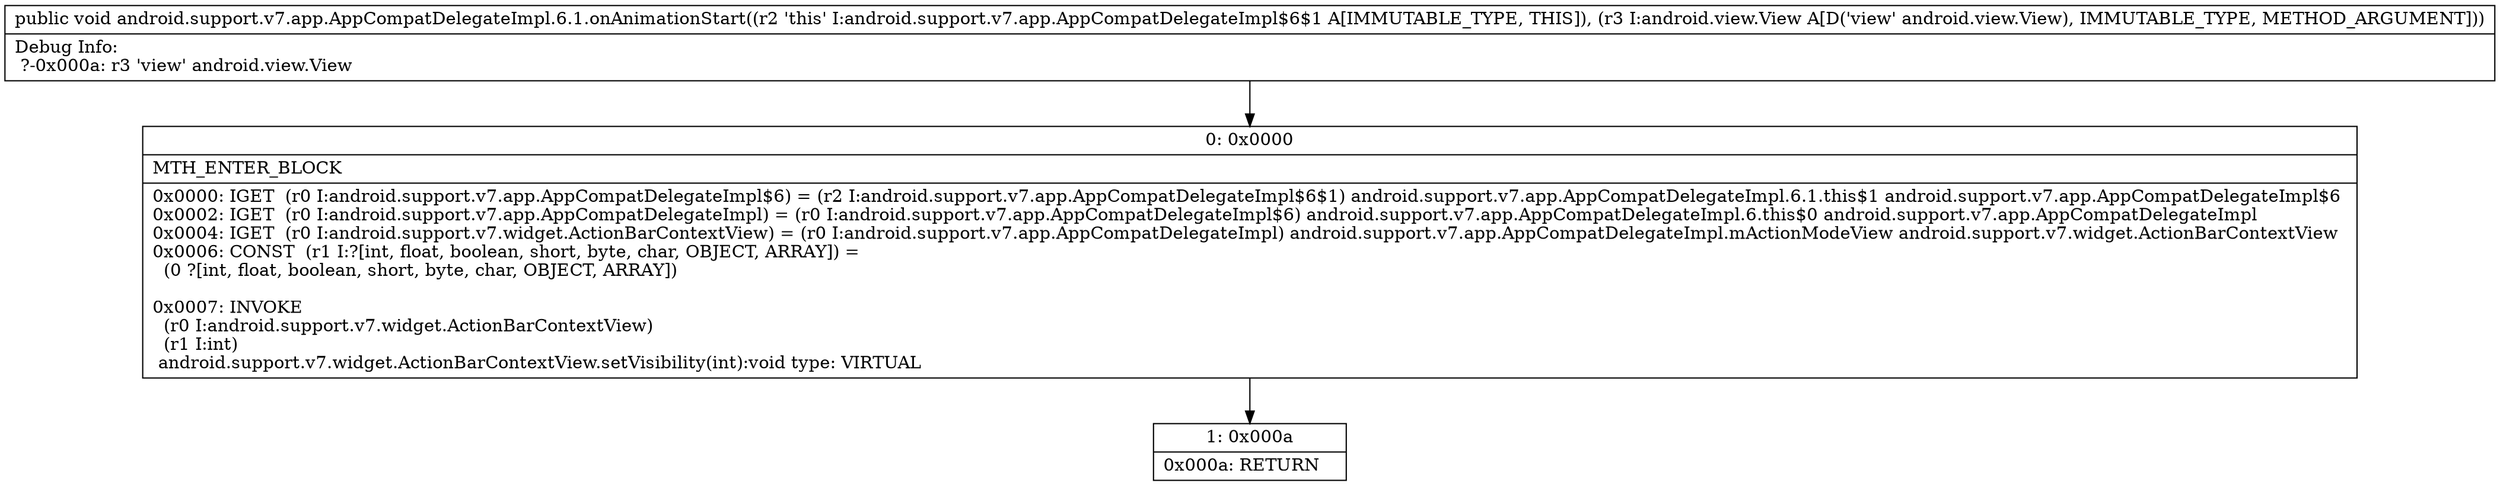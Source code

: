 digraph "CFG forandroid.support.v7.app.AppCompatDelegateImpl.6.1.onAnimationStart(Landroid\/view\/View;)V" {
Node_0 [shape=record,label="{0\:\ 0x0000|MTH_ENTER_BLOCK\l|0x0000: IGET  (r0 I:android.support.v7.app.AppCompatDelegateImpl$6) = (r2 I:android.support.v7.app.AppCompatDelegateImpl$6$1) android.support.v7.app.AppCompatDelegateImpl.6.1.this$1 android.support.v7.app.AppCompatDelegateImpl$6 \l0x0002: IGET  (r0 I:android.support.v7.app.AppCompatDelegateImpl) = (r0 I:android.support.v7.app.AppCompatDelegateImpl$6) android.support.v7.app.AppCompatDelegateImpl.6.this$0 android.support.v7.app.AppCompatDelegateImpl \l0x0004: IGET  (r0 I:android.support.v7.widget.ActionBarContextView) = (r0 I:android.support.v7.app.AppCompatDelegateImpl) android.support.v7.app.AppCompatDelegateImpl.mActionModeView android.support.v7.widget.ActionBarContextView \l0x0006: CONST  (r1 I:?[int, float, boolean, short, byte, char, OBJECT, ARRAY]) = \l  (0 ?[int, float, boolean, short, byte, char, OBJECT, ARRAY])\l \l0x0007: INVOKE  \l  (r0 I:android.support.v7.widget.ActionBarContextView)\l  (r1 I:int)\l android.support.v7.widget.ActionBarContextView.setVisibility(int):void type: VIRTUAL \l}"];
Node_1 [shape=record,label="{1\:\ 0x000a|0x000a: RETURN   \l}"];
MethodNode[shape=record,label="{public void android.support.v7.app.AppCompatDelegateImpl.6.1.onAnimationStart((r2 'this' I:android.support.v7.app.AppCompatDelegateImpl$6$1 A[IMMUTABLE_TYPE, THIS]), (r3 I:android.view.View A[D('view' android.view.View), IMMUTABLE_TYPE, METHOD_ARGUMENT]))  | Debug Info:\l  ?\-0x000a: r3 'view' android.view.View\l}"];
MethodNode -> Node_0;
Node_0 -> Node_1;
}

